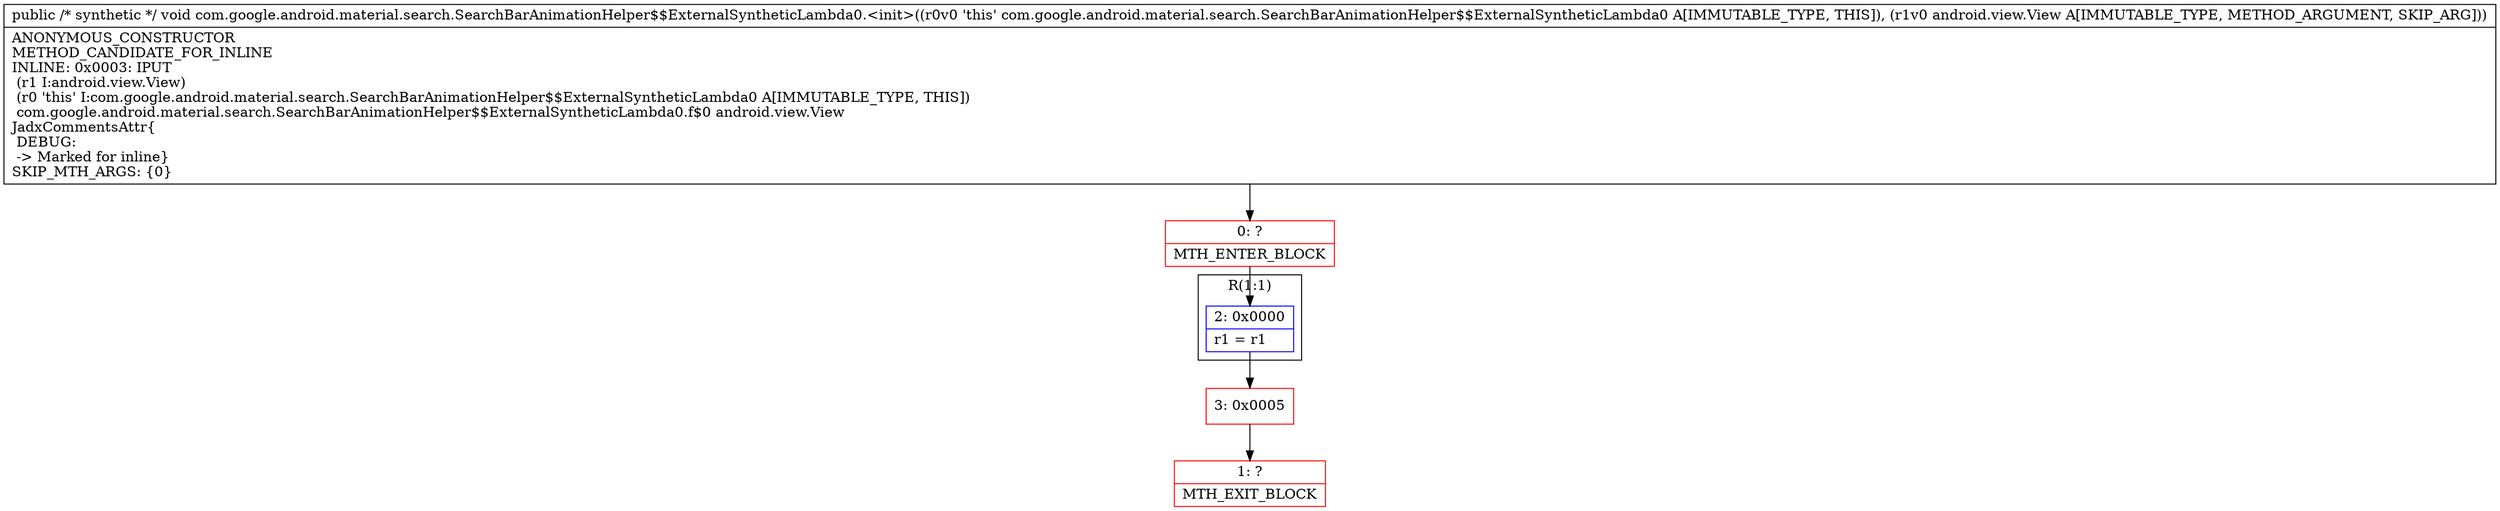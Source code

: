 digraph "CFG forcom.google.android.material.search.SearchBarAnimationHelper$$ExternalSyntheticLambda0.\<init\>(Landroid\/view\/View;)V" {
subgraph cluster_Region_714732845 {
label = "R(1:1)";
node [shape=record,color=blue];
Node_2 [shape=record,label="{2\:\ 0x0000|r1 = r1\l}"];
}
Node_0 [shape=record,color=red,label="{0\:\ ?|MTH_ENTER_BLOCK\l}"];
Node_3 [shape=record,color=red,label="{3\:\ 0x0005}"];
Node_1 [shape=record,color=red,label="{1\:\ ?|MTH_EXIT_BLOCK\l}"];
MethodNode[shape=record,label="{public \/* synthetic *\/ void com.google.android.material.search.SearchBarAnimationHelper$$ExternalSyntheticLambda0.\<init\>((r0v0 'this' com.google.android.material.search.SearchBarAnimationHelper$$ExternalSyntheticLambda0 A[IMMUTABLE_TYPE, THIS]), (r1v0 android.view.View A[IMMUTABLE_TYPE, METHOD_ARGUMENT, SKIP_ARG]))  | ANONYMOUS_CONSTRUCTOR\lMETHOD_CANDIDATE_FOR_INLINE\lINLINE: 0x0003: IPUT  \l  (r1 I:android.view.View)\l  (r0 'this' I:com.google.android.material.search.SearchBarAnimationHelper$$ExternalSyntheticLambda0 A[IMMUTABLE_TYPE, THIS])\l com.google.android.material.search.SearchBarAnimationHelper$$ExternalSyntheticLambda0.f$0 android.view.View\lJadxCommentsAttr\{\l DEBUG: \l \-\> Marked for inline\}\lSKIP_MTH_ARGS: \{0\}\l}"];
MethodNode -> Node_0;Node_2 -> Node_3;
Node_0 -> Node_2;
Node_3 -> Node_1;
}

